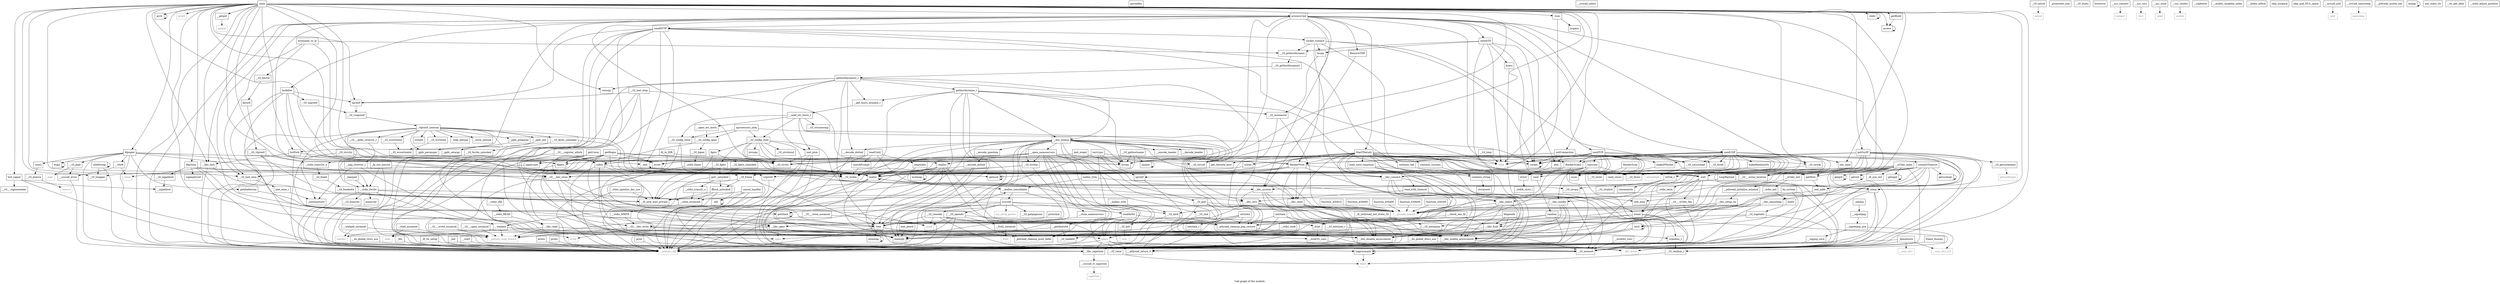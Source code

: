 digraph "Call graph of the module." {
  label="Call graph of the module.";
  node [shape=record];

  Node_getBogos [label="{getBogos}"];
  Node_hostname_to_ip [label="{hostname_to_ip}"];
  Node_getCores [label="{getCores}"];
  Node_fdgets [label="{fdgets}"];
  Node_makeRandomStr [label="{makeRandomStr}"];
  Node_print [label="{print}"];
  Node_zprintf [label="{zprintf}"];
  Node_parseHex [label="{parseHex}"];
  Node_connectTimeout [label="{connectTimeout}"];
  Node_fdpopen [label="{fdpopen}"];
  Node_readUntil [label="{readUntil}"];
  Node_getHost [label="{getHost}"];
  Node_HackerScan2 [label="{HackerScan2}"];
  Node_HackerScan [label="{HackerScan}"];
  Node_recvLine [label="{recvLine}"];
  Node_wildString [label="{wildString}"];
  Node_fdpclose [label="{fdpclose}"];
  Node_uppercase [label="{uppercase}"];
  Node_csum [label="{csum}"];
  Node_tcpcsum [label="{tcpcsum}"];
  Node_makeIPPacket [label="{makeIPPacket}"];
  Node_sclose [label="{sclose}"];
  Node_get_telstate_host [label="{get_telstate_host}"];
  Node_read_until_response [label="{read_until_response}"];
  Node_read_with_timeout [label="{read_with_timeout}"];
  Node_contains_success [label="{contains_success}"];
  Node_contains_fail [label="{contains_fail}"];
  Node_contains_string [label="{contains_string}"];
  Node_StartTheLelz [label="{StartTheLelz}"];
  Node_LoopPayload [label="{LoopPayload}"];
  Node_botkiller [label="{botkiller}"];
  Node_HackerPrint [label="{HackerPrint}"];
  Node_szprintf [label="{szprintf}"];
  Node___libc_connect [label="{__libc_connect}"];
  Node_getdtablesize [label="{getdtablesize}"];
  Node_geteuid [label="{geteuid}"];
  Node_getrlimit [label="{getrlimit}"];
  Node_ioctl [label="{ioctl}"];
  Node_kill [label="{kill}"];
  Node_prctl [label="{prctl}"];
  Node___syscall_select [label="{__syscall_select}"];
  Node___libc_select [label="{__libc_select}"];
  Node___GI_setsid [label="{__GI_setsid}"];
  Node_sigprocmask [label="{sigprocmask}"];
  Node___GI_time [label="{__GI_time}"];
  Node_isspace [label="{isspace}"];
  Node___GI_toupper [label="{__GI_toupper}"];
  Node___GI___errno_location [label="{__GI___errno_location}"];
  Node_printf [color="gray50", fontcolor="gray50", label="{printf}"];
  Node___GI_snprintf [label="{__GI_snprintf}"];
  Node_sprintf [label="{sprintf}"];
  Node___GI_vsnprintf [label="{__GI_vsnprintf}"];
  Node__stdio_init [label="{_stdio_init}"];
  Node__stdio_term [label="{_stdio_term}"];
  Node___stdio_wcommit [label="{__stdio_wcommit}"];
  Node___GI_vfprintf [label="{__GI_vfprintf}"];
  Node__charpad [label="{_charpad}"];
  Node__fp_out_narrow [label="{_fp_out_narrow}"];
  Node__vfprintf_internal [label="{_vfprintf_internal}"];
  Node__ppfs_init [label="{_ppfs_init}"];
  Node__ppfs_prepargs [label="{_ppfs_prepargs}"];
  Node__ppfs_setargs [label="{_ppfs_setargs}"];
  Node__promoted_size [label="{_promoted_size}"];
  Node__ppfs_parsespec [label="{_ppfs_parsespec}"];
  Node___GI_fputs_unlocked [label="{__GI_fputs_unlocked}"];
  Node___GI_fwrite_unlocked [label="{__GI_fwrite_unlocked}"];
  Node_memcpy [label="{memcpy}"];
  Node___GI_memset [label="{__GI_memset}"];
  Node___GI_strchr [label="{__GI_strchr}"];
  Node___GI_strcoll [label="{__GI_strcoll}"];
  Node_strcpy [label="{strcpy}"];
  Node___GI_strlen [label="{__GI_strlen}"];
  Node_strncpy [label="{strncpy}"];
  Node_strnlen [label="{strnlen}"];
  Node_strstr [label="{strstr}"];
  Node___GI___glibc_strerror_r [label="{__GI___glibc_strerror_r}"];
  Node___xpg_strerror_r [label="{__xpg_strerror_r}"];
  Node_bcopy [label="{bcopy}"];
  Node_bzero [label="{bzero}"];
  Node_strcasestr [label="{strcasestr}"];
  Node___GI_strtok [label="{__GI_strtok}"];
  Node_isatty [label="{isatty}"];
  Node___GI_tcgetattr [label="{__GI_tcgetattr}"];
  Node___GI_ntohl [label="{__GI_ntohl}"];
  Node___GI_ntohs [label="{__GI_ntohs}"];
  Node___GI_htonl [label="{__GI_htonl}"];
  Node___GI_htons [label="{__GI_htons}"];
  Node_hstrerror [label="{hstrerror}"];
  Node___GI_herror [label="{__GI_herror}"];
  Node_inet_ntoa_r [label="{inet_ntoa_r}"];
  Node___GI_inet_ntoa [label="{__GI_inet_ntoa}"];
  Node_inet_addr [label="{inet_addr}"];
  Node___GI_gethostbyname [label="{__GI_gethostbyname}"];
  Node___GI_gethostbyname2 [label="{__GI_gethostbyname2}"];
  Node___sys_connect [label="{__sys_connect}"];
  Node_inet_aton [label="{inet_aton}"];
  Node_gethostbyname2_r [label="{gethostbyname2_r}"];
  Node___GI_getsockname [label="{__GI_getsockname}"];
  Node_getsockopt [label="{getsockopt}"];
  Node___sys_recv [label="{__sys_recv}"];
  Node___libc_recv [label="{__libc_recv}"];
  Node___sys_send [label="{__sys_send}"];
  Node___libc_send [label="{__libc_send}"];
  Node___sys_sendto [label="{__sys_sendto}"];
  Node___libc_sendto [label="{__libc_sendto}"];
  Node___GI_setsockopt [label="{__GI_setsockopt}"];
  Node_socket [label="{socket}"];
  Node___GI_sigaddset [label="{__GI_sigaddset}"];
  Node_sigemptyset [label="{sigemptyset}"];
  Node_bsd_signal [label="{bsd_signal}"];
  Node___GI___sigismember [label="{__GI___sigismember}"];
  Node___sigaddset [label="{__sigaddset}"];
  Node___sigdelset [label="{__sigdelset}"];
  Node___malloc_largebin_index [label="{__malloc_largebin_index}"];
  Node_malloc [label="{malloc}"];
  Node___malloc_trim [label="{__malloc_trim}"];
  Node___malloc_consolidate [label="{__malloc_consolidate}"];
  Node_free [label="{free}"];
  Node_malloc_trim [label="{malloc_trim}"];
  Node_abort [label="{abort}"];
  Node_rand [label="{rand}"];
  Node_random [label="{random}"];
  Node_setstate [label="{setstate}"];
  Node_initstate [label="{initstate}"];
  Node_srand [label="{srand}"];
  Node___GI_random_r [label="{__GI_random_r}"];
  Node_srandom_r [label="{srandom_r}"];
  Node___GI_initstate_r [label="{__GI_initstate_r}"];
  Node_setstate_r [label="{setstate_r}"];
  Node_atol [label="{atol}"];
  Node_strtol [label="{strtol}"];
  Node__stdlib_strto_l [label="{_stdlib_strto_l}"];
  Node_exit [label="{exit}"];
  Node_execl [label="{execl}"];
  Node_nprocessors_onln [label="{nprocessors_onln}"];
  Node_sysconf [label="{sysconf}"];
  Node___vfork [label="{__vfork}"];
  Node___libc_fork [label="{__libc_fork}"];
  Node___linkin_atfork [label="{__linkin_atfork}"];
  Node___GI___register_atfork [label="{__GI___register_atfork}"];
  Node___getpid [label="{__getpid}"];
  Node___GI_raise [label="{__GI_raise}"];
  Node_sleep [label="{sleep}"];
  Node___lll_lock_wait_private [label="{__lll_lock_wait_private}"];
  Node_function_430810 [label="{function_430810}"];
  Node___GI___close_nocancel [label="{__GI___close_nocancel}"];
  Node___GI___libc_close [label="{__GI___libc_close}"];
  Node_function_430900 [label="{function_430900}"];
  Node___GI___open_nocancel [label="{__GI___open_nocancel}"];
  Node___libc_open [label="{__libc_open}"];
  Node_function_430a00 [label="{function_430a00}"];
  Node___GI___write_nocancel [label="{__GI___write_nocancel}"];
  Node___GI___libc_write [label="{__GI___libc_write}"];
  Node_function_430b00 [label="{function_430b00}"];
  Node___read_nocancel [label="{__read_nocancel}"];
  Node___libc_read [label="{__libc_read}"];
  Node_function_430c00 [label="{function_430c00}"];
  Node___waitpid_nocancel [label="{__waitpid_nocancel}"];
  Node___waitpid [label="{__waitpid}"];
  Node_matchPrompt [label="{matchPrompt}"];
  Node_RemoveTMP [label="{RemoveTMP}"];
  Node_socket_connect [label="{socket_connect}"];
  Node_sendHTTP [label="{sendHTTP}"];
  Node_sendSTD [label="{sendSTD}"];
  Node_sendUDP [label="{sendUDP}"];
  Node_sendTCP [label="{sendTCP}"];
  Node_processCmd [label="{processCmd}"];
  Node_initConnection [label="{initConnection}"];
  Node_getOurIP [label="{getOurIP}"];
  Node_getBuild [label="{getBuild}"];
  Node_access [label="{access}"];
  Node_main [label="{main}"];
  Node___GI_pipe [label="{__GI_pipe}"];
  Node___syscall_error [label="{__syscall_error}"];
  Node___fcntl_nocancel [label="{__fcntl_nocancel}"];
  Node___libc_fcntl [label="{__libc_fcntl}"];
  Node__exit [label="{_exit}"];
  Node_chdir [label="{chdir}"];
  Node_dup2 [label="{dup2}"];
  Node___decode_dotted [label="{__decode_dotted}"];
  Node___dns_lookup [label="{__dns_lookup}"];
  Node_skip_nospace [label="{skip_nospace}"];
  Node_skip_and_NUL_space [label="{skip_and_NUL_space}"];
  Node___open_nameservers [label="{__open_nameservers}"];
  Node___close_nameservers [label="{__close_nameservers}"];
  Node___get_hosts_byname_r [label="{__get_hosts_byname_r}"];
  Node_gethostbyname_r [label="{gethostbyname_r}"];
  Node___sigjmp_save [label="{__sigjmp_save}"];
  Node___GI_gethostname [label="{__GI_gethostname}"];
  Node___syscall_poll [label="{__syscall_poll}"];
  Node___GI_poll [label="{__GI_poll}"];
  Node___GI_stat [label="{__GI_stat}"];
  Node_uname [label="{uname}"];
  Node___GI_lseek64 [label="{__GI_lseek64}"];
  Node___GI_strdup [label="{__GI_strdup}"];
  Node___encode_header [label="{__encode_header}"];
  Node___decode_header [label="{__decode_header}"];
  Node___encode_question [label="{__encode_question}"];
  Node___open_etc_hosts [label="{__open_etc_hosts}"];
  Node___GI_strcasecmp [label="{__GI_strcasecmp}"];
  Node___read_etc_hosts_r [label="{__read_etc_hosts_r}"];
  Node___encode_dotted [label="{__encode_dotted}"];
  Node___do_global_ctors_aux [label="{__do_global_ctors_aux}"];
  Node__fini [label="{_fini}"];
  Node___asm_cfc1_i32 [color="gray50", fontcolor="gray50", label="{__asm_cfc1_i32}"];
  Node___asm_ctc1 [color="gray50", fontcolor="gray50", label="{__asm_ctc1}"];
  Node___libc_errno [color="gray50", fontcolor="gray50", label="{__libc_errno}"];
  Node_pipe [color="gray50", fontcolor="gray50", label="{pipe}"];
  Node_fcntl [color="gray50", fontcolor="gray50", label="{fcntl}"];
  Node_setsid [color="gray50", fontcolor="gray50", label="{setsid}"];
  Node_time [color="gray50", fontcolor="gray50", label="{time}"];
  Node_connect [color="gray50", fontcolor="gray50", label="{connect}"];
  Node_getsockname [color="gray50", fontcolor="gray50", label="{getsockname}"];
  Node_recv [color="gray50", fontcolor="gray50", label="{recv}"];
  Node_send [color="gray50", fontcolor="gray50", label="{send}"];
  Node_sendto [color="gray50", fontcolor="gray50", label="{sendto}"];
  Node_setsockopt [color="gray50", fontcolor="gray50", label="{setsockopt}"];
  Node_sys_clock_getres [color="gray50", fontcolor="gray50", label="{sys_clock_getres}"];
  Node_clone [color="gray50", fontcolor="gray50", label="{clone}"];
  Node_getpid [color="gray50", fontcolor="gray50", label="{getpid}"];
  Node_close [color="gray50", fontcolor="gray50", label="{close}"];
  Node_open [color="gray50", fontcolor="gray50", label="{open}"];
  Node_write [color="gray50", fontcolor="gray50", label="{write}"];
  Node_read [color="gray50", fontcolor="gray50", label="{read}"];
  Node_waitpid [color="gray50", fontcolor="gray50", label="{waitpid}"];
  Node_sigaction [color="gray50", fontcolor="gray50", label="{sigaction}"];
  Node_execve [color="gray50", fontcolor="gray50", label="{execve}"];
  Node_nanosleep [color="gray50", fontcolor="gray50", label="{nanosleep}"];
  Node_brk [color="gray50", fontcolor="gray50", label="{brk}"];
  Node_poll [color="gray50", fontcolor="gray50", label="{poll}"];
  Node_abort [color="gray50", fontcolor="gray50", label="{abort}"];
  Node_fabsf [color="gray50", fontcolor="gray50", label="{fabsf}"];
  Node___libc_disable_asynccancel [label="{__libc_disable_asynccancel}"];
  Node___libc_enable_asynccancel [label="{__libc_enable_asynccancel}"];
  Node___pthread_return_0 [label="{__pthread_return_0}"];
  Node___pthread_mutex_init [label="{__pthread_mutex_init}"];
  Node__pthread_cleanup_push_defer [label="{_pthread_cleanup_push_defer}"];
  Node__pthread_cleanup_pop_restore [label="{_pthread_cleanup_pop_restore}"];
  Node___GI___uClibc_fini [label="{__GI___uClibc_fini}"];
  Node___check_one_fd [label="{__check_one_fd}"];
  Node___uClibc_init [label="{__uClibc_init}"];
  Node___uClibc_main [label="{__uClibc_main}"];
  Node_cancel_handler [label="{cancel_handler}"];
  Node_do_system [label="{do_system}"];
  Node___libc_system [label="{__libc_system}"];
  Node_mmap [label="{mmap}"];
  Node___libc_sigaction [label="{__libc_sigaction}"];
  Node__setjmp [label="{_setjmp}"];
  Node___sigsetjmp [label="{__sigsetjmp}"];
  Node___syscall_rt_sigaction [label="{__syscall_rt_sigaction}"];
  Node___GI_execve [label="{__GI_execve}"];
  Node_getegid [label="{getegid}"];
  Node_getgid [label="{getgid}"];
  Node___GI_getpagesize [label="{__GI_getpagesize}"];
  Node_getuid [label="{getuid}"];
  Node_munmap [label="{munmap}"];
  Node___syscall_nanosleep [label="{__syscall_nanosleep}"];
  Node___libc_nanosleep [label="{__libc_nanosleep}"];
  Node___GI_sbrk [label="{__GI_sbrk}"];
  Node___GI_closedir [label="{__GI_closedir}"];
  Node_fd_to_DIR [label="{fd_to_DIR}"];
  Node___GI_opendir [label="{__GI_opendir}"];
  Node_fdopendir [label="{fdopendir}"];
  Node_readdir64 [label="{readdir64}"];
  Node___GI_config_read [label="{__GI_config_read}"];
  Node___GI_config_close [label="{__GI_config_close}"];
  Node___GI_config_open [label="{__GI_config_open}"];
  Node___GI_wcrtomb [label="{__GI_wcrtomb}"];
  Node___GI_wcsrtombs [label="{__GI_wcsrtombs}"];
  Node___GI_wcsnrtombs [label="{__GI_wcsnrtombs}"];
  Node___GI_fclose [label="{__GI_fclose}"];
  Node___GI_fopen [label="{__GI_fopen}"];
  Node_fprintf [label="{fprintf}"];
  Node___stdio_WRITE [label="{__stdio_WRITE}"];
  Node__stdio_fopen [label="{_stdio_fopen}"];
  Node___stdio_fwrite [label="{__stdio_fwrite}"];
  Node___stdio_trans2w_o [label="{__stdio_trans2w_o}"];
  Node__load_inttype [label="{_load_inttype}"];
  Node__store_inttype [label="{_store_inttype}"];
  Node__uintmaxtostr [label="{_uintmaxtostr}"];
  Node__fpmaxtostr [label="{_fpmaxtostr}"];
  Node___GI_fgetc [label="{__GI_fgetc}"];
  Node_fgets [label="{fgets}"];
  Node__stdio_openlist_dec_use [label="{_stdio_openlist_dec_use}"];
  Node_fflush_unlocked [label="{fflush_unlocked}"];
  Node_getc_unlocked [label="{getc_unlocked}"];
  Node___GI_fgets_unlocked [label="{__GI_fgets_unlocked}"];
  Node___GI_memchr [label="{__GI_memchr}"];
  Node___GI_memmove [label="{__GI_memmove}"];
  Node___GI_mempcpy [label="{__GI_mempcpy}"];
  Node_memrchr [label="{memrchr}"];
  Node___GI_strchrnul [label="{__GI_strchrnul}"];
  Node_strcspn [label="{strcspn}"];
  Node___GI_strrchr [label="{__GI_strrchr}"];
  Node___GI_strspn [label="{__GI_strspn}"];
  Node_strtok_r [label="{strtok_r}"];
  Node___GI_strpbrk [label="{__GI_strpbrk}"];
  Node_calloc [label="{calloc}"];
  Node_realloc [label="{realloc}"];
  Node_init_static_tls [label="{init_static_tls}"];
  Node__dl_tls_setup [label="{_dl_tls_setup}"];
  Node___tls_get_addr [label="{__tls_get_addr}"];
  Node___libc_setup_tls [label="{__libc_setup_tls}"];
  Node___pthread_initialize_minimal [label="{__pthread_initialize_minimal}"];
  Node__dl_aux_init [label="{_dl_aux_init}"];
  Node__dl_nothread_init_static_tls [label="{_dl_nothread_init_static_tls}"];
  Node___GI_brk [label="{__GI_brk}"];
  Node___sigsetjmp_aux [label="{__sigsetjmp_aux}"];
  Node_fstat [label="{fstat}"];
  Node_mremap [label="{mremap}"];
  Node___xstat64_conv [label="{__xstat64_conv}"];
  Node___xstat32_conv [label="{__xstat32_conv}"];
  Node___getdents64 [label="{__getdents64}"];
  Node___GI_fseek [label="{__GI_fseek}"];
  Node___GI_fseeko64 [label="{__GI_fseeko64}"];
  Node___stdio_READ [label="{__stdio_READ}"];
  Node___stdio_adjust_position [label="{__stdio_adjust_position}"];
  Node___stdio_rfill [label="{__stdio_rfill}"];
  Node___stdio_trans2r_o [label="{__stdio_trans2r_o}"];
  Node___stdio_seek [label="{__stdio_seek}"];
  Node_rawmemchr [label="{rawmemchr}"];
  Node_inet_pton4 [label="{inet_pton4}"];
  Node_inet_pton [label="{inet_pton}"];
  Node_inet_ntop4 [label="{inet_ntop4}"];
  Node___GI_inet_ntop [label="{__GI_inet_ntop}"];
  Node_listFork [label="{listFork}"];
  Node_negotiate [label="{negotiate}"];
  Node___pseudo_call [color="gray50", fontcolor="gray50", label="{__pseudo_call}"];
  Node___pseudo_branch [color="gray50", fontcolor="gray50", label="{__pseudo_branch}"];
  Node___pseudo_cond_branch [color="gray50", fontcolor="gray50", label="{__pseudo_cond_branch}"];
  Node__init [label="{_init}"];
  Node___do_global_dtors_aux [label="{__do_global_dtors_aux}"];
  Node_frame_dummy [label="{frame_dummy}"];
  Node___start [label="{__start}"];
  Node_init_rand [label="{init_rand}"];
  Node_rand_cmwc [label="{rand_cmwc}"];
  Node_trim [label="{trim}"];
  Node_printchar [label="{printchar}"];
  Node_prints [label="{prints}"];
  Node_printi [label="{printi}"];
  Node_getBogos -> Node_fdgets;
  Node_getBogos -> Node_uppercase;
  Node_getBogos -> Node___GI_memset;
  Node_getBogos -> Node___GI_strchr;
  Node_getBogos -> Node_strcpy;
  Node_getBogos -> Node___GI_strlen;
  Node_getBogos -> Node_strstr;
  Node_getBogos -> Node___GI___libc_close;
  Node_getBogos -> Node___libc_open;
  Node_getBogos -> Node___pseudo_call;
  Node_hostname_to_ip -> Node_strcpy;
  Node_hostname_to_ip -> Node___GI_herror;
  Node_hostname_to_ip -> Node___GI_inet_ntoa;
  Node_hostname_to_ip -> Node___GI_gethostbyname;
  Node_getCores -> Node_fdgets;
  Node_getCores -> Node_uppercase;
  Node_getCores -> Node___GI_memset;
  Node_getCores -> Node_strstr;
  Node_getCores -> Node___GI___libc_close;
  Node_getCores -> Node___libc_open;
  Node_fdgets -> Node___libc_read;
  Node_makeRandomStr -> Node_rand_cmwc;
  Node_print -> Node___pseudo_call;
  Node_zprintf -> Node___pseudo_call;
  Node_connectTimeout -> Node_getHost;
  Node_connectTimeout -> Node___libc_connect;
  Node_connectTimeout -> Node___libc_select;
  Node_connectTimeout -> Node___GI___errno_location;
  Node_connectTimeout -> Node___GI_memset;
  Node_connectTimeout -> Node___GI_htons;
  Node_connectTimeout -> Node_getsockopt;
  Node_connectTimeout -> Node___libc_fcntl;
  Node_connectTimeout -> Node___pseudo_call;
  Node_fdpopen -> Node_getdtablesize;
  Node_fdpopen -> Node___GI_memset;
  Node_fdpopen -> Node_malloc;
  Node_fdpopen -> Node_execl;
  Node_fdpopen -> Node___vfork;
  Node_fdpopen -> Node___GI___libc_close;
  Node_fdpopen -> Node___GI_pipe;
  Node_fdpopen -> Node__exit;
  Node_fdpopen -> Node_dup2;
  Node_fdpopen -> Node___pseudo_call;
  Node_readUntil -> Node_strstr;
  Node_readUntil -> Node___libc_recv;
  Node_readUntil -> Node_matchPrompt;
  Node_readUntil -> Node_negotiate;
  Node_readUntil -> Node___pseudo_call;
  Node_getHost -> Node_inet_addr;
  Node_HackerScan2 -> Node_szprintf;
  Node_HackerScan2 -> Node_rand;
  Node_HackerScan2 -> Node___pseudo_call;
  Node_HackerScan -> Node___GI_ntohl;
  Node_HackerScan -> Node_rand_cmwc;
  Node_recvLine -> Node_zprintf;
  Node_recvLine -> Node_HackerPrint;
  Node_recvLine -> Node___libc_select;
  Node_recvLine -> Node___GI_memset;
  Node_recvLine -> Node___pseudo_call;
  Node_wildString -> Node_wildString;
  Node_wildString -> Node___GI_toupper;
  Node_wildString -> Node___pseudo_call;
  Node_fdpclose -> Node_sigprocmask;
  Node_fdpclose -> Node___GI___errno_location;
  Node_fdpclose -> Node___GI_sigaddset;
  Node_fdpclose -> Node_sigemptyset;
  Node_fdpclose -> Node___GI___libc_close;
  Node_fdpclose -> Node___waitpid;
  Node_uppercase -> Node___GI_toupper;
  Node_tcpcsum -> Node_csum;
  Node_tcpcsum -> Node_memcpy;
  Node_tcpcsum -> Node___GI_htons;
  Node_tcpcsum -> Node_malloc;
  Node_tcpcsum -> Node_free;
  Node_makeIPPacket -> Node_rand_cmwc;
  Node_sclose -> Node___GI___libc_close;
  Node_get_telstate_host -> Node___GI_inet_ntoa;
  Node_read_until_response -> Node_read_with_timeout;
  Node_read_until_response -> Node_contains_string;
  Node_read_until_response -> Node___GI_memset;
  Node_read_with_timeout -> Node___libc_select;
  Node_read_with_timeout -> Node___libc_recv;
  Node_contains_success -> Node_contains_string;
  Node_contains_fail -> Node_contains_string;
  Node_contains_string -> Node_strcasestr;
  Node_StartTheLelz -> Node_HackerScan2;
  Node_StartTheLelz -> Node_sclose;
  Node_StartTheLelz -> Node_get_telstate_host;
  Node_StartTheLelz -> Node_read_until_response;
  Node_StartTheLelz -> Node_contains_success;
  Node_StartTheLelz -> Node_contains_fail;
  Node_StartTheLelz -> Node_HackerPrint;
  Node_StartTheLelz -> Node___libc_connect;
  Node_StartTheLelz -> Node___GI___errno_location;
  Node_StartTheLelz -> Node___GI_memset;
  Node_StartTheLelz -> Node___GI_strlen;
  Node_StartTheLelz -> Node___GI_htons;
  Node_StartTheLelz -> Node___libc_send;
  Node_StartTheLelz -> Node_socket;
  Node_StartTheLelz -> Node_malloc;
  Node_StartTheLelz -> Node_srand;
  Node_StartTheLelz -> Node___libc_fcntl;
  Node_StartTheLelz -> Node_time;
  Node_StartTheLelz -> Node___pseudo_call;
  Node_StartTheLelz -> Node___pseudo_branch;
  Node_StartTheLelz -> Node_rand_cmwc;
  Node_LoopPayload -> Node_sleep;
  Node_LoopPayload -> Node___libc_system;
  Node_botkiller -> Node___GI_snprintf;
  Node_botkiller -> Node_sprintf;
  Node_botkiller -> Node_memcpy;
  Node_botkiller -> Node___GI_memset;
  Node_botkiller -> Node_sleep;
  Node_botkiller -> Node___libc_system;
  Node_HackerPrint -> Node_zprintf;
  Node_HackerPrint -> Node___GI_memset;
  Node_HackerPrint -> Node___GI_strlen;
  Node_HackerPrint -> Node___libc_send;
  Node_HackerPrint -> Node_malloc;
  Node_HackerPrint -> Node_free;
  Node_HackerPrint -> Node___pseudo_call;
  Node_szprintf -> Node___pseudo_call;
  Node___libc_connect -> Node___libc_disable_asynccancel;
  Node___libc_connect -> Node___libc_enable_asynccancel;
  Node___libc_connect -> Node___pseudo_call;
  Node___libc_connect -> Node___pseudo_branch;
  Node_getdtablesize -> Node_getrlimit;
  Node_geteuid -> Node_geteuid;
  Node_getrlimit -> Node_getrlimit;
  Node_ioctl -> Node_ioctl;
  Node_ioctl -> Node___libc_disable_asynccancel;
  Node_ioctl -> Node___libc_enable_asynccancel;
  Node_kill -> Node_kill;
  Node_prctl -> Node_prctl;
  Node___libc_select -> Node___libc_disable_asynccancel;
  Node___libc_select -> Node___libc_enable_asynccancel;
  Node___libc_select -> Node___pseudo_call;
  Node___libc_select -> Node___pseudo_branch;
  Node___GI_setsid -> Node_setsid;
  Node_sigprocmask -> Node_sigprocmask;
  Node_sigprocmask -> Node_fabsf;
  Node___GI_time -> Node_time;
  Node___GI_snprintf -> Node___GI_vsnprintf;
  Node_sprintf -> Node___GI_vsnprintf;
  Node___GI_vsnprintf -> Node__vfprintf_internal;
  Node__stdio_init -> Node_isatty;
  Node__stdio_term -> Node___stdio_wcommit;
  Node___stdio_wcommit -> Node___stdio_WRITE;
  Node___GI_vfprintf -> Node___lll_lock_wait_private;
  Node___GI_vfprintf -> Node___stdio_trans2w_o;
  Node___GI_vfprintf -> Node___pseudo_call;
  Node__charpad -> Node___stdio_fwrite;
  Node__fp_out_narrow -> Node___GI_strlen;
  Node__fp_out_narrow -> Node___stdio_fwrite;
  Node__fp_out_narrow -> Node___pseudo_call;
  Node__vfprintf_internal -> Node__ppfs_init;
  Node__vfprintf_internal -> Node__ppfs_prepargs;
  Node__vfprintf_internal -> Node__ppfs_setargs;
  Node__vfprintf_internal -> Node__ppfs_parsespec;
  Node__vfprintf_internal -> Node___GI_fputs_unlocked;
  Node__vfprintf_internal -> Node___GI_strlen;
  Node__vfprintf_internal -> Node_strnlen;
  Node__vfprintf_internal -> Node___GI___glibc_strerror_r;
  Node__vfprintf_internal -> Node___GI_wcrtomb;
  Node__vfprintf_internal -> Node___GI_wcsrtombs;
  Node__vfprintf_internal -> Node___stdio_fwrite;
  Node__vfprintf_internal -> Node__load_inttype;
  Node__vfprintf_internal -> Node__store_inttype;
  Node__vfprintf_internal -> Node__uintmaxtostr;
  Node__vfprintf_internal -> Node___pseudo_call;
  Node__ppfs_init -> Node__ppfs_parsespec;
  Node__ppfs_init -> Node___GI_memset;
  Node__ppfs_prepargs -> Node__ppfs_setargs;
  Node__ppfs_parsespec -> Node___pseudo_call;
  Node___GI_fputs_unlocked -> Node___GI_fwrite_unlocked;
  Node___GI_fputs_unlocked -> Node___GI_strlen;
  Node___GI_fwrite_unlocked -> Node___stdio_fwrite;
  Node___GI_fwrite_unlocked -> Node___stdio_trans2w_o;
  Node___GI___glibc_strerror_r -> Node___xpg_strerror_r;
  Node___xpg_strerror_r -> Node_memcpy;
  Node___xpg_strerror_r -> Node___GI_strlen;
  Node___xpg_strerror_r -> Node__uintmaxtostr;
  Node_bcopy -> Node___GI_memmove;
  Node_bzero -> Node___GI_memset;
  Node___GI_strtok -> Node_strtok_r;
  Node_isatty -> Node___GI_tcgetattr;
  Node___GI_tcgetattr -> Node_ioctl;
  Node___GI_tcgetattr -> Node___GI_memset;
  Node___GI_tcgetattr -> Node___GI_mempcpy;
  Node___GI_herror -> Node_fprintf;
  Node_inet_ntoa_r -> Node__uintmaxtostr;
  Node___GI_inet_ntoa -> Node_inet_ntoa_r;
  Node_inet_addr -> Node_inet_aton;
  Node___GI_gethostbyname -> Node___GI_gethostbyname2;
  Node___GI_gethostbyname2 -> Node_gethostbyname2_r;
  Node___sys_connect -> Node_connect;
  Node_gethostbyname2_r -> Node_memcpy;
  Node_gethostbyname2_r -> Node___GI_memset;
  Node_gethostbyname2_r -> Node_strncpy;
  Node_gethostbyname2_r -> Node_free;
  Node_gethostbyname2_r -> Node___decode_dotted;
  Node_gethostbyname2_r -> Node___dns_lookup;
  Node_gethostbyname2_r -> Node___get_hosts_byname_r;
  Node_gethostbyname2_r -> Node_gethostbyname_r;
  Node_gethostbyname2_r -> Node_inet_pton;
  Node_gethostbyname2_r -> Node___pseudo_call;
  Node___GI_getsockname -> Node_getsockname;
  Node_getsockopt -> Node_getsockopt;
  Node___sys_recv -> Node_recv;
  Node___libc_recv -> Node___libc_disable_asynccancel;
  Node___libc_recv -> Node___libc_enable_asynccancel;
  Node___libc_recv -> Node___pseudo_call;
  Node___libc_recv -> Node___pseudo_branch;
  Node___sys_send -> Node_send;
  Node___libc_send -> Node___libc_disable_asynccancel;
  Node___libc_send -> Node___libc_enable_asynccancel;
  Node___libc_send -> Node___pseudo_call;
  Node___libc_send -> Node___pseudo_branch;
  Node___sys_sendto -> Node_sendto;
  Node___libc_sendto -> Node___libc_disable_asynccancel;
  Node___libc_sendto -> Node___libc_enable_asynccancel;
  Node___libc_sendto -> Node___pseudo_call;
  Node___libc_sendto -> Node___pseudo_branch;
  Node___GI_setsockopt -> Node_setsockopt;
  Node_socket -> Node_socket;
  Node___GI_sigaddset -> Node___sigaddset;
  Node_bsd_signal -> Node___GI___sigismember;
  Node_bsd_signal -> Node___sigaddset;
  Node_bsd_signal -> Node___libc_sigaction;
  Node_malloc -> Node_malloc;
  Node_malloc -> Node___malloc_consolidate;
  Node_malloc -> Node___pthread_return_0;
  Node_malloc -> Node__pthread_cleanup_push_defer;
  Node_malloc -> Node___GI_sbrk;
  Node_malloc -> Node___pseudo_call;
  Node___malloc_trim -> Node___GI_sbrk;
  Node___malloc_consolidate -> Node_abort;
  Node___malloc_consolidate -> Node_sysconf;
  Node_free -> Node___malloc_consolidate;
  Node_free -> Node_abort;
  Node_free -> Node___pthread_return_0;
  Node_free -> Node__pthread_cleanup_push_defer;
  Node_free -> Node_munmap;
  Node_free -> Node___pseudo_call;
  Node_malloc_trim -> Node___malloc_consolidate;
  Node_malloc_trim -> Node___pseudo_branch;
  Node_abort -> Node_sigprocmask;
  Node_abort -> Node___GI_memset;
  Node_abort -> Node___GI_raise;
  Node_abort -> Node___pthread_return_0;
  Node_abort -> Node___libc_sigaction;
  Node_abort -> Node___pseudo_call;
  Node_rand -> Node_random;
  Node_random -> Node___GI_random_r;
  Node_random -> Node___pthread_return_0;
  Node_random -> Node__pthread_cleanup_push_defer;
  Node_random -> Node__pthread_cleanup_pop_restore;
  Node_setstate -> Node_setstate_r;
  Node_setstate -> Node___pthread_return_0;
  Node_setstate -> Node__pthread_cleanup_push_defer;
  Node_setstate -> Node__pthread_cleanup_pop_restore;
  Node_initstate -> Node___GI_initstate_r;
  Node_initstate -> Node___pthread_return_0;
  Node_initstate -> Node__pthread_cleanup_push_defer;
  Node_initstate -> Node__pthread_cleanup_pop_restore;
  Node_srand -> Node_srandom_r;
  Node_srand -> Node___pthread_return_0;
  Node_srand -> Node__pthread_cleanup_push_defer;
  Node_srand -> Node__pthread_cleanup_pop_restore;
  Node___GI_random_r -> Node_fabsf;
  Node_srandom_r -> Node___GI_random_r;
  Node___GI_initstate_r -> Node_srandom_r;
  Node_atol -> Node_strtol;
  Node_strtol -> Node__stdlib_strto_l;
  Node_exit -> Node__stdio_term;
  Node_exit -> Node__exit;
  Node_exit -> Node___pthread_return_0;
  Node_exit -> Node__pthread_cleanup_push_defer;
  Node_exit -> Node__pthread_cleanup_pop_restore;
  Node_exit -> Node___GI___uClibc_fini;
  Node_exit -> Node___pseudo_call;
  Node_execl -> Node___GI_execve;
  Node_nprocessors_onln -> Node___GI_strcoll;
  Node_nprocessors_onln -> Node___GI_config_read;
  Node_nprocessors_onln -> Node___GI_config_close;
  Node_nprocessors_onln -> Node___GI_config_open;
  Node_sysconf -> Node_getrlimit;
  Node_sysconf -> Node_sys_clock_getres;
  Node_sysconf -> Node___GI_getpagesize;
  Node_sysconf -> Node___GI_closedir;
  Node_sysconf -> Node___GI_opendir;
  Node_sysconf -> Node_readdir64;
  Node_sysconf -> Node___pseudo_call;
  Node_sysconf -> Node___pseudo_branch;
  Node___vfork -> Node___syscall_error;
  Node___vfork -> Node_clone;
  Node___libc_fork -> Node___lll_lock_wait_private;
  Node___libc_fork -> Node_clone;
  Node___libc_fork -> Node___pseudo_call;
  Node___GI___register_atfork -> Node___lll_lock_wait_private;
  Node___GI___register_atfork -> Node_calloc;
  Node___GI___register_atfork -> Node___pseudo_call;
  Node___getpid -> Node_getpid;
  Node___GI_raise -> Node_fabsf;
  Node_sleep -> Node_sigprocmask;
  Node_sleep -> Node___libc_errno;
  Node_sleep -> Node___libc_sigaction;
  Node_sleep -> Node___libc_nanosleep;
  Node_function_430810 -> Node___pseudo_branch;
  Node___GI___close_nocancel -> Node_close;
  Node___GI___close_nocancel -> Node___pseudo_cond_branch;
  Node___GI___libc_close -> Node_close;
  Node___GI___libc_close -> Node___libc_disable_asynccancel;
  Node___GI___libc_close -> Node___libc_enable_asynccancel;
  Node___GI___libc_close -> Node___pseudo_cond_branch;
  Node_function_430900 -> Node___pseudo_branch;
  Node___GI___open_nocancel -> Node_open;
  Node___GI___open_nocancel -> Node___pseudo_cond_branch;
  Node___libc_open -> Node_open;
  Node___libc_open -> Node___libc_disable_asynccancel;
  Node___libc_open -> Node___libc_enable_asynccancel;
  Node___libc_open -> Node___pseudo_cond_branch;
  Node_function_430a00 -> Node___pseudo_branch;
  Node___GI___write_nocancel -> Node_write;
  Node___GI___write_nocancel -> Node___pseudo_cond_branch;
  Node___GI___libc_write -> Node_write;
  Node___GI___libc_write -> Node___libc_disable_asynccancel;
  Node___GI___libc_write -> Node___libc_enable_asynccancel;
  Node___GI___libc_write -> Node___pseudo_cond_branch;
  Node_function_430b00 -> Node___pseudo_branch;
  Node___read_nocancel -> Node_read;
  Node___read_nocancel -> Node___pseudo_cond_branch;
  Node___libc_read -> Node_read;
  Node___libc_read -> Node___libc_disable_asynccancel;
  Node___libc_read -> Node___libc_enable_asynccancel;
  Node___libc_read -> Node___pseudo_cond_branch;
  Node_function_430c00 -> Node___pseudo_branch;
  Node___waitpid_nocancel -> Node_waitpid;
  Node___waitpid_nocancel -> Node___pseudo_cond_branch;
  Node___waitpid -> Node_waitpid;
  Node___waitpid -> Node___libc_disable_asynccancel;
  Node___waitpid -> Node___libc_enable_asynccancel;
  Node___waitpid -> Node___pseudo_cond_branch;
  Node_matchPrompt -> Node___GI_strlen;
  Node_RemoveTMP -> Node___libc_system;
  Node_socket_connect -> Node___libc_connect;
  Node_socket_connect -> Node_bcopy;
  Node_socket_connect -> Node___GI_htons;
  Node_socket_connect -> Node___GI_gethostbyname;
  Node_socket_connect -> Node___GI_setsockopt;
  Node_socket_connect -> Node_socket;
  Node_sendHTTP -> Node_sprintf;
  Node_sendHTTP -> Node_memcpy;
  Node_sendHTTP -> Node___GI_strlen;
  Node_sendHTTP -> Node_rand;
  Node_sendHTTP -> Node___GI___libc_close;
  Node_sendHTTP -> Node___GI___libc_write;
  Node_sendHTTP -> Node_socket_connect;
  Node_sendHTTP -> Node__exit;
  Node_sendHTTP -> Node_time;
  Node_sendHTTP -> Node___pseudo_call;
  Node_sendSTD -> Node_memcpy;
  Node_sendSTD -> Node_bcopy;
  Node_sendSTD -> Node_bzero;
  Node_sendSTD -> Node___GI_gethostbyname;
  Node_sendSTD -> Node_socket;
  Node_sendSTD -> Node_rand;
  Node_sendSTD -> Node_time;
  Node_sendUDP -> Node_makeRandomStr;
  Node_sendUDP -> Node_getHost;
  Node_sendUDP -> Node_HackerScan2;
  Node_sendUDP -> Node_csum;
  Node_sendUDP -> Node_makeIPPacket;
  Node_sendUDP -> Node_HackerPrint;
  Node_sendUDP -> Node___GI_memset;
  Node_sendUDP -> Node___GI_htonl;
  Node_sendUDP -> Node___GI_htons;
  Node_sendUDP -> Node___libc_sendto;
  Node_sendUDP -> Node___GI_setsockopt;
  Node_sendUDP -> Node_socket;
  Node_sendUDP -> Node_malloc;
  Node_sendUDP -> Node_rand;
  Node_sendUDP -> Node_srand;
  Node_sendUDP -> Node_time;
  Node_sendUDP -> Node___pseudo_call;
  Node_sendUDP -> Node_init_rand;
  Node_sendUDP -> Node_rand_cmwc;
  Node_sendTCP -> Node_getHost;
  Node_sendTCP -> Node_HackerScan2;
  Node_sendTCP -> Node_csum;
  Node_sendTCP -> Node_tcpcsum;
  Node_sendTCP -> Node_makeIPPacket;
  Node_sendTCP -> Node_HackerPrint;
  Node_sendTCP -> Node___GI_memset;
  Node_sendTCP -> Node___GI_strcoll;
  Node_sendTCP -> Node___GI_strtok;
  Node_sendTCP -> Node___GI_htonl;
  Node_sendTCP -> Node___GI_htons;
  Node_sendTCP -> Node___libc_sendto;
  Node_sendTCP -> Node___GI_setsockopt;
  Node_sendTCP -> Node_socket;
  Node_sendTCP -> Node_time;
  Node_sendTCP -> Node_rand_cmwc;
  Node_processCmd -> Node_StartTheLelz;
  Node_processCmd -> Node_LoopPayload;
  Node_processCmd -> Node_botkiller;
  Node_processCmd -> Node_HackerPrint;
  Node_processCmd -> Node_kill;
  Node_processCmd -> Node___GI_strchr;
  Node_processCmd -> Node___GI_strcoll;
  Node_processCmd -> Node___GI_strtok;
  Node_processCmd -> Node___GI_inet_ntoa;
  Node_processCmd -> Node_atol;
  Node_processCmd -> Node_exit;
  Node_processCmd -> Node___libc_fork;
  Node_processCmd -> Node_RemoveTMP;
  Node_processCmd -> Node_sendHTTP;
  Node_processCmd -> Node_sendSTD;
  Node_processCmd -> Node_sendUDP;
  Node_processCmd -> Node_sendTCP;
  Node_processCmd -> Node__exit;
  Node_processCmd -> Node___libc_system;
  Node_processCmd -> Node_listFork;
  Node_processCmd -> Node___pseudo_call;
  Node_initConnection -> Node_connectTimeout;
  Node_initConnection -> Node___GI_memset;
  Node_initConnection -> Node___GI_strchr;
  Node_initConnection -> Node_strcpy;
  Node_initConnection -> Node_socket;
  Node_initConnection -> Node_abort;
  Node_initConnection -> Node_atol;
  Node_initConnection -> Node___GI___libc_close;
  Node_getOurIP -> Node_fdgets;
  Node_getOurIP -> Node___libc_connect;
  Node_getOurIP -> Node_ioctl;
  Node_getOurIP -> Node___GI_memset;
  Node_getOurIP -> Node_strcpy;
  Node_getOurIP -> Node_strstr;
  Node_getOurIP -> Node___GI_htons;
  Node_getOurIP -> Node_inet_addr;
  Node_getOurIP -> Node___GI_getsockname;
  Node_getOurIP -> Node_socket;
  Node_getOurIP -> Node___GI___libc_close;
  Node_getOurIP -> Node___libc_open;
  Node_getBuild -> Node_access;
  Node_access -> Node_access;
  Node_main -> Node_fdgets;
  Node_main -> Node_fdpopen;
  Node_main -> Node_fdpclose;
  Node_main -> Node_HackerPrint;
  Node_main -> Node_szprintf;
  Node_main -> Node_geteuid;
  Node_main -> Node_prctl;
  Node_main -> Node___GI_toupper;
  Node_main -> Node_printf;
  Node_main -> Node_sprintf;
  Node_main -> Node___GI_memset;
  Node_main -> Node___GI_strcoll;
  Node_main -> Node_strcpy;
  Node_main -> Node___GI_strlen;
  Node_main -> Node_strncpy;
  Node_main -> Node_strstr;
  Node_main -> Node___GI_strtok;
  Node_main -> Node___GI_inet_ntoa;
  Node_main -> Node_bsd_signal;
  Node_main -> Node_malloc;
  Node_main -> Node_free;
  Node_main -> Node_srand;
  Node_main -> Node_exit;
  Node_main -> Node___libc_fork;
  Node_main -> Node___getpid;
  Node_main -> Node_sleep;
  Node_main -> Node___waitpid;
  Node_main -> Node_processCmd;
  Node_main -> Node_initConnection;
  Node_main -> Node_getOurIP;
  Node_main -> Node_getBuild;
  Node_main -> Node_access;
  Node_main -> Node_chdir;
  Node_main -> Node_time;
  Node_main -> Node_listFork;
  Node_main -> Node___pseudo_call;
  Node_main -> Node_init_rand;
  Node_main -> Node_trim;
  Node___GI_pipe -> Node___syscall_error;
  Node___GI_pipe -> Node_pipe;
  Node___syscall_error -> Node___pseudo_call;
  Node___fcntl_nocancel -> Node_fcntl;
  Node___libc_fcntl -> Node___libc_disable_asynccancel;
  Node___libc_fcntl -> Node___libc_enable_asynccancel;
  Node__exit -> Node_exit;
  Node_chdir -> Node_chdir;
  Node_dup2 -> Node_dup2;
  Node___decode_dotted -> Node_memcpy;
  Node___dns_lookup -> Node___libc_connect;
  Node___dns_lookup -> Node_memcpy;
  Node___dns_lookup -> Node___GI_memset;
  Node___dns_lookup -> Node_strcpy;
  Node___dns_lookup -> Node___GI_strlen;
  Node___dns_lookup -> Node___libc_recv;
  Node___dns_lookup -> Node___libc_send;
  Node___dns_lookup -> Node_socket;
  Node___dns_lookup -> Node_malloc;
  Node___dns_lookup -> Node_free;
  Node___dns_lookup -> Node___decode_dotted;
  Node___dns_lookup -> Node___open_nameservers;
  Node___dns_lookup -> Node___GI_poll;
  Node___dns_lookup -> Node___GI_strdup;
  Node___dns_lookup -> Node___encode_header;
  Node___dns_lookup -> Node___decode_header;
  Node___dns_lookup -> Node___encode_question;
  Node___dns_lookup -> Node___pthread_return_0;
  Node___dns_lookup -> Node__pthread_cleanup_push_defer;
  Node___dns_lookup -> Node__pthread_cleanup_pop_restore;
  Node___dns_lookup -> Node___pseudo_call;
  Node___open_nameservers -> Node_memcpy;
  Node___open_nameservers -> Node___GI_strchr;
  Node___open_nameservers -> Node___GI_strcoll;
  Node___open_nameservers -> Node_malloc;
  Node___open_nameservers -> Node_free;
  Node___open_nameservers -> Node_abort;
  Node___open_nameservers -> Node___close_nameservers;
  Node___open_nameservers -> Node___GI_stat;
  Node___open_nameservers -> Node___GI_strdup;
  Node___open_nameservers -> Node___GI_fclose;
  Node___open_nameservers -> Node_realloc;
  Node___open_nameservers -> Node___pseudo_call;
  Node___close_nameservers -> Node_free;
  Node___get_hosts_byname_r -> Node___read_etc_hosts_r;
  Node_gethostbyname_r -> Node_memcpy;
  Node_gethostbyname_r -> Node_strcpy;
  Node_gethostbyname_r -> Node___GI_strlen;
  Node_gethostbyname_r -> Node_inet_aton;
  Node_gethostbyname_r -> Node_free;
  Node_gethostbyname_r -> Node___dns_lookup;
  Node_gethostbyname_r -> Node___get_hosts_byname_r;
  Node_gethostbyname_r -> Node___GI_memmove;
  Node_gethostbyname_r -> Node___pseudo_call;
  Node___sigjmp_save -> Node_sigprocmask;
  Node___GI_gethostname -> Node_strcpy;
  Node___GI_gethostname -> Node___GI_strlen;
  Node___GI_gethostname -> Node_uname;
  Node___syscall_poll -> Node_poll;
  Node___GI_poll -> Node___libc_disable_asynccancel;
  Node___GI_poll -> Node___libc_enable_asynccancel;
  Node___GI_poll -> Node___pseudo_call;
  Node___GI_poll -> Node___pseudo_branch;
  Node___GI_stat -> Node___xstat32_conv;
  Node_uname -> Node_uname;
  Node___GI_strdup -> Node_memcpy;
  Node___GI_strdup -> Node___GI_strlen;
  Node___GI_strdup -> Node_malloc;
  Node___encode_question -> Node___encode_dotted;
  Node___open_etc_hosts -> Node___GI_config_open;
  Node___read_etc_hosts_r -> Node___GI_strcoll;
  Node___read_etc_hosts_r -> Node___open_etc_hosts;
  Node___read_etc_hosts_r -> Node___GI_strcasecmp;
  Node___read_etc_hosts_r -> Node___GI_config_read;
  Node___read_etc_hosts_r -> Node___GI_config_close;
  Node___read_etc_hosts_r -> Node_inet_pton;
  Node___encode_dotted -> Node_memcpy;
  Node___encode_dotted -> Node___GI_strlen;
  Node___encode_dotted -> Node___pseudo_call;
  Node___do_global_ctors_aux -> Node___pseudo_call;
  Node__fini -> Node___pseudo_call;
  Node___libc_enable_asynccancel -> Node___libc_errno;
  Node__pthread_cleanup_pop_restore -> Node___libc_errno;
  Node___GI___uClibc_fini -> Node___pseudo_call;
  Node___GI___uClibc_fini -> Node___pseudo_branch;
  Node___check_one_fd -> Node_abort;
  Node___check_one_fd -> Node___libc_open;
  Node___check_one_fd -> Node___libc_fcntl;
  Node___uClibc_init -> Node__stdio_init;
  Node___uClibc_init -> Node___pthread_initialize_minimal;
  Node___uClibc_main -> Node_geteuid;
  Node___uClibc_main -> Node___GI___errno_location;
  Node___uClibc_main -> Node_memcpy;
  Node___uClibc_main -> Node___GI_memset;
  Node___uClibc_main -> Node_exit;
  Node___uClibc_main -> Node___libc_errno;
  Node___uClibc_main -> Node___uClibc_init;
  Node___uClibc_main -> Node_getegid;
  Node___uClibc_main -> Node_getgid;
  Node___uClibc_main -> Node_getuid;
  Node___uClibc_main -> Node__dl_aux_init;
  Node___uClibc_main -> Node___pseudo_call;
  Node_cancel_handler -> Node_kill;
  Node_cancel_handler -> Node___lll_lock_wait_private;
  Node_cancel_handler -> Node___waitpid;
  Node_cancel_handler -> Node___libc_sigaction;
  Node_do_system -> Node___GI_memset;
  Node_do_system -> Node___lll_lock_wait_private;
  Node_do_system -> Node___libc_sigaction;
  Node___libc_system -> Node___libc_disable_asynccancel;
  Node___libc_system -> Node___libc_enable_asynccancel;
  Node___libc_system -> Node___pseudo_call;
  Node___libc_system -> Node___pseudo_branch;
  Node_mmap -> Node_mmap;
  Node___libc_sigaction -> Node___syscall_rt_sigaction;
  Node__setjmp -> Node___sigsetjmp;
  Node___sigsetjmp -> Node___sigsetjmp_aux;
  Node___syscall_rt_sigaction -> Node_sigaction;
  Node___GI_execve -> Node_execve;
  Node_getegid -> Node_getegid;
  Node_getgid -> Node_getgid;
  Node_getuid -> Node_getuid;
  Node_munmap -> Node_munmap;
  Node___syscall_nanosleep -> Node_nanosleep;
  Node___libc_nanosleep -> Node___libc_disable_asynccancel;
  Node___libc_nanosleep -> Node___libc_enable_asynccancel;
  Node___libc_nanosleep -> Node___pseudo_call;
  Node___libc_nanosleep -> Node___pseudo_branch;
  Node___GI_sbrk -> Node___GI_brk;
  Node___GI_closedir -> Node_free;
  Node___GI_closedir -> Node_close;
  Node___GI_closedir -> Node___pthread_return_0;
  Node___GI_closedir -> Node__pthread_cleanup_push_defer;
  Node___GI_closedir -> Node__pthread_cleanup_pop_restore;
  Node_fd_to_DIR -> Node_malloc;
  Node_fd_to_DIR -> Node_free;
  Node_fd_to_DIR -> Node_calloc;
  Node___GI_opendir -> Node___fcntl_nocancel;
  Node___GI_opendir -> Node_close;
  Node___GI_opendir -> Node_open;
  Node___GI_opendir -> Node_fstat;
  Node___GI_opendir -> Node___pseudo_call;
  Node_fdopendir -> Node___libc_fcntl;
  Node_fdopendir -> Node_fstat;
  Node_fdopendir -> Node___pseudo_call;
  Node_readdir64 -> Node___pthread_return_0;
  Node_readdir64 -> Node__pthread_cleanup_push_defer;
  Node_readdir64 -> Node__pthread_cleanup_pop_restore;
  Node_readdir64 -> Node___getdents64;
  Node___GI_config_read -> Node___GI_memset;
  Node___GI_config_read -> Node___GI_strchr;
  Node___GI_config_read -> Node___GI_strlen;
  Node___GI_config_read -> Node_malloc;
  Node___GI_config_read -> Node___GI_fgetc;
  Node___GI_config_read -> Node_fgets;
  Node___GI_config_read -> Node___GI_strchrnul;
  Node___GI_config_read -> Node_strcspn;
  Node___GI_config_read -> Node___GI_strspn;
  Node___GI_config_read -> Node_realloc;
  Node___GI_config_close -> Node_free;
  Node___GI_config_close -> Node___GI_fclose;
  Node___GI_config_open -> Node___GI_fopen;
  Node___GI_config_open -> Node_calloc;
  Node___GI_wcrtomb -> Node___GI_wcsnrtombs;
  Node___GI_wcsrtombs -> Node___GI_wcsnrtombs;
  Node___GI_fclose -> Node_free;
  Node___GI_fclose -> Node___lll_lock_wait_private;
  Node___GI_fclose -> Node_fflush_unlocked;
  Node___GI_fclose -> Node___pseudo_call;
  Node___GI_fopen -> Node__stdio_fopen;
  Node_fprintf -> Node___GI_vfprintf;
  Node___stdio_WRITE -> Node___GI___libc_write;
  Node__stdio_fopen -> Node_malloc;
  Node__stdio_fopen -> Node___pseudo_call;
  Node___stdio_fwrite -> Node___stdio_wcommit;
  Node___stdio_fwrite -> Node_memcpy;
  Node___stdio_fwrite -> Node___GI_memchr;
  Node___stdio_fwrite -> Node_memrchr;
  Node___stdio_fwrite -> Node___pseudo_call;
  Node___stdio_fwrite -> Node___pseudo_branch;
  Node___stdio_trans2w_o -> Node___GI_fseek;
  Node__fpmaxtostr -> Node___GI_memset;
  Node__fpmaxtostr -> Node___asm_cfc1_i32;
  Node__fpmaxtostr -> Node___asm_ctc1;
  Node__fpmaxtostr -> Node___pseudo_call;
  Node___GI_fgetc -> Node___lll_lock_wait_private;
  Node___GI_fgetc -> Node_getc_unlocked;
  Node_fgets -> Node___lll_lock_wait_private;
  Node_fgets -> Node___GI_fgets_unlocked;
  Node__stdio_openlist_dec_use -> Node___lll_lock_wait_private;
  Node__stdio_openlist_dec_use -> Node___pseudo_call;
  Node_fflush_unlocked -> Node___stdio_wcommit;
  Node_fflush_unlocked -> Node___lll_lock_wait_private;
  Node_fflush_unlocked -> Node___pseudo_call;
  Node_getc_unlocked -> Node_fflush_unlocked;
  Node_getc_unlocked -> Node___stdio_trans2r_o;
  Node_getc_unlocked -> Node___pseudo_call;
  Node___GI_fgets_unlocked -> Node_getc_unlocked;
  Node___GI_memmove -> Node_memcpy;
  Node___GI_memmove -> Node___pseudo_branch;
  Node___GI_mempcpy -> Node_memcpy;
  Node_strcspn -> Node___GI_strchr;
  Node___GI_strrchr -> Node___GI_strchr;
  Node___GI_strrchr -> Node___pseudo_call;
  Node_strtok_r -> Node___GI_strspn;
  Node_strtok_r -> Node___GI_strpbrk;
  Node_strtok_r -> Node_rawmemchr;
  Node_calloc -> Node___GI_memset;
  Node_calloc -> Node_malloc;
  Node_calloc -> Node___pthread_return_0;
  Node_calloc -> Node__pthread_cleanup_push_defer;
  Node_calloc -> Node__pthread_cleanup_pop_restore;
  Node_realloc -> Node_memcpy;
  Node_realloc -> Node_malloc;
  Node_realloc -> Node_free;
  Node_realloc -> Node_abort;
  Node_realloc -> Node___pthread_return_0;
  Node_realloc -> Node__pthread_cleanup_push_defer;
  Node_realloc -> Node__pthread_cleanup_pop_restore;
  Node_realloc -> Node_mremap;
  Node_realloc -> Node___pseudo_call;
  Node__dl_tls_setup -> Node___pseudo_call;
  Node___libc_setup_tls -> Node_memcpy;
  Node___libc_setup_tls -> Node_abort;
  Node___libc_setup_tls -> Node___GI_sbrk;
  Node___libc_setup_tls -> Node___pseudo_branch;
  Node___pthread_initialize_minimal -> Node___libc_setup_tls;
  Node__dl_nothread_init_static_tls -> Node___GI_memset;
  Node__dl_nothread_init_static_tls -> Node___GI_mempcpy;
  Node___GI_brk -> Node_brk;
  Node___sigsetjmp_aux -> Node___sigjmp_save;
  Node___sigsetjmp_aux -> Node___asm_cfc1_i32;
  Node_fstat -> Node___xstat32_conv;
  Node_mremap -> Node_mremap;
  Node___xstat64_conv -> Node___GI_memset;
  Node___xstat32_conv -> Node___GI_memset;
  Node___getdents64 -> Node_memcpy;
  Node___getdents64 -> Node___GI_lseek64;
  Node___GI_fseek -> Node___GI_fseeko64;
  Node___GI_fseeko64 -> Node___stdio_wcommit;
  Node___GI_fseeko64 -> Node___lll_lock_wait_private;
  Node___GI_fseeko64 -> Node___pseudo_call;
  Node___stdio_READ -> Node___libc_read;
  Node___stdio_rfill -> Node___stdio_READ;
  Node___stdio_trans2r_o -> Node___stdio_wcommit;
  Node___stdio_seek -> Node___GI_lseek64;
  Node_inet_pton4 -> Node_memcpy;
  Node_inet_pton -> Node_memcpy;
  Node_inet_pton -> Node___GI_memset;
  Node_inet_pton -> Node___GI_strchr;
  Node_inet_pton -> Node___pseudo_call;
  Node_inet_ntop4 -> Node_strcpy;
  Node_inet_ntop4 -> Node___GI_strlen;
  Node___GI_inet_ntop -> Node_sprintf;
  Node___GI_inet_ntop -> Node___GI_memset;
  Node___GI_inet_ntop -> Node_strcpy;
  Node___GI_inet_ntop -> Node___GI_strlen;
  Node___GI_inet_ntop -> Node___pseudo_call;
  Node_listFork -> Node_malloc;
  Node_listFork -> Node_free;
  Node_listFork -> Node___libc_fork;
  Node_negotiate -> Node___libc_send;
  Node__init -> Node___pseudo_call;
  Node___do_global_dtors_aux -> Node___libc_errno;
  Node___do_global_dtors_aux -> Node___pseudo_call;
  Node_frame_dummy -> Node___libc_errno;
  Node___start -> Node___pseudo_call;
  Node_trim -> Node_isspace;
  Node_trim -> Node___GI_strlen;
  Node_printchar -> Node___GI___libc_write;
  Node_prints -> Node___pseudo_call;
  Node_printi -> Node___pseudo_call;
}
